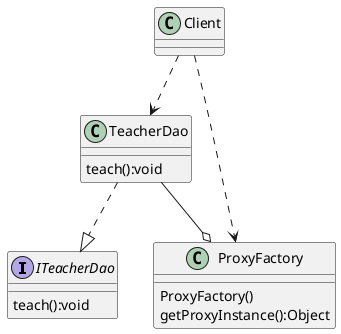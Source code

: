 @startuml
'https://plantuml.com/class-diagram

interface ITeacherDao
class TeacherDao
class ProxyFactory
class Client

interface ITeacherDao{
teach():void
}

class TeacherDao{
teach():void
}

class ProxyFactory{
ProxyFactory()
getProxyInstance():Object
}

TeacherDao ..|> ITeacherDao
Client ..> ProxyFactory
Client ..> TeacherDao
TeacherDao --o ProxyFactory

@enduml
